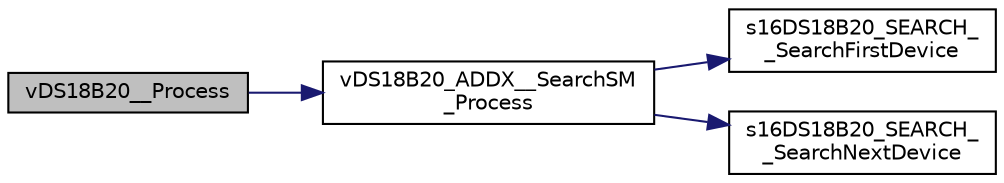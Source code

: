 digraph "vDS18B20__Process"
{
  edge [fontname="Helvetica",fontsize="10",labelfontname="Helvetica",labelfontsize="10"];
  node [fontname="Helvetica",fontsize="10",shape=record];
  rankdir="LR";
  Node1 [label="vDS18B20__Process",height=0.2,width=0.4,color="black", fillcolor="grey75", style="filled", fontcolor="black"];
  Node1 -> Node2 [color="midnightblue",fontsize="10",style="solid",fontname="Helvetica"];
  Node2 [label="vDS18B20_ADDX__SearchSM\l_Process",height=0.2,width=0.4,color="black", fillcolor="white", style="filled",URL="$group___d_s18_b20_____a_d_d_r_e_s_s.html#ga3ec3588c5df9cb29f373c1504bf2d7e9",tooltip="State machine based search processing. "];
  Node2 -> Node3 [color="midnightblue",fontsize="10",style="solid",fontname="Helvetica"];
  Node3 [label="s16DS18B20_SEARCH_\l_SearchFirstDevice",height=0.2,width=0.4,color="black", fillcolor="white", style="filled",URL="$group___d_s18_b20_____w_i_r_e___i_f.html#ga572e99fd088cd0a84241467b89134344",tooltip="Search for the first device on the bus. "];
  Node2 -> Node4 [color="midnightblue",fontsize="10",style="solid",fontname="Helvetica"];
  Node4 [label="s16DS18B20_SEARCH_\l_SearchNextDevice",height=0.2,width=0.4,color="black", fillcolor="white", style="filled",URL="$group___d_s18_b20_____w_i_r_e___i_f.html#gafb2ae421e95ce33ea60b8c7316a533d3",tooltip="Search for the next device on the bus. "];
}
